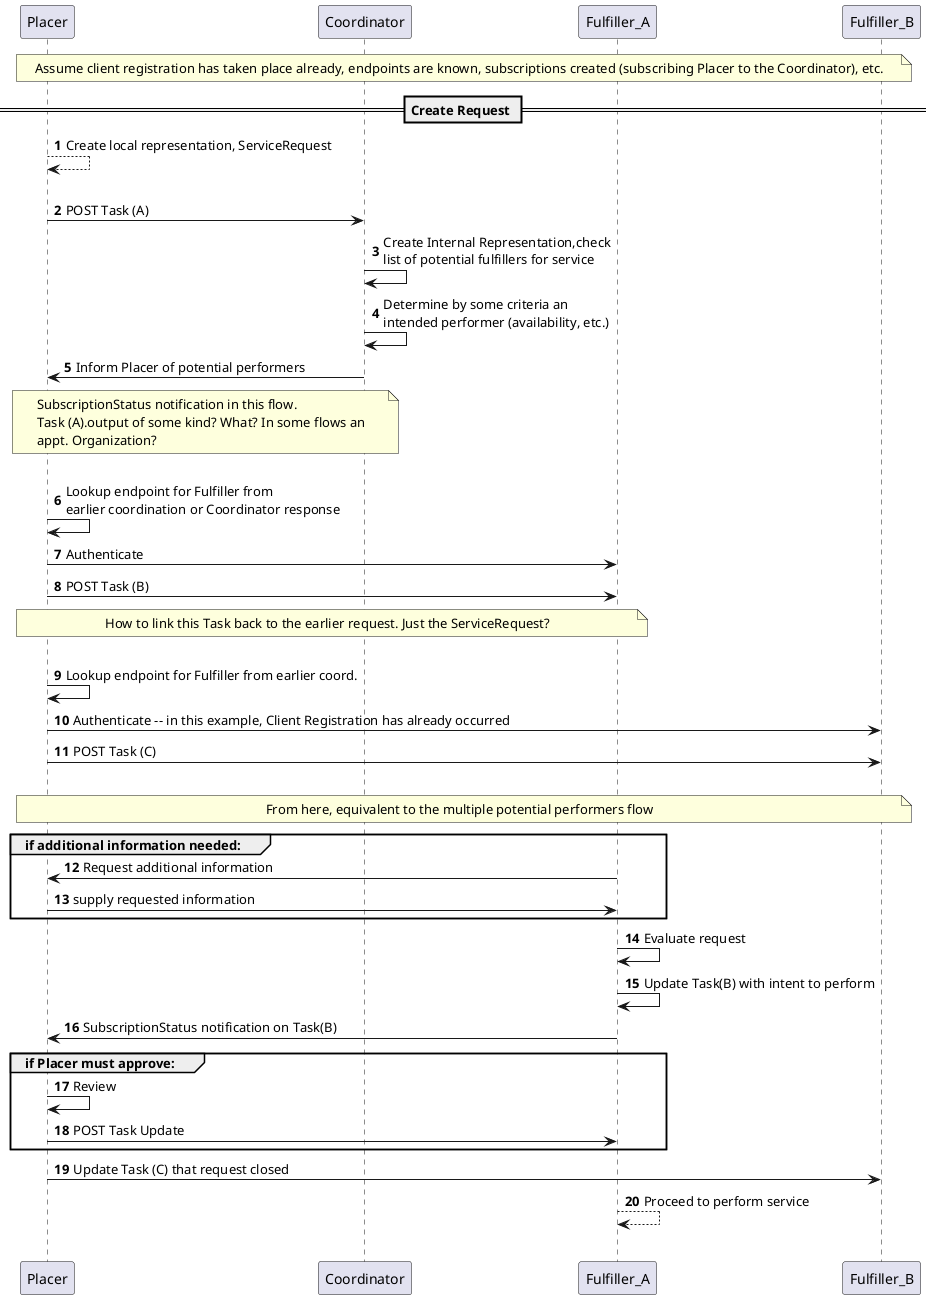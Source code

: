 @startuml
autonumber

participant Placer order 10
participant Coordinator order 20
participant Fulfiller_A order 30 
participant Fulfiller_B order 40

note over Placer,Fulfiller_B: Assume client registration has taken place already, endpoints are known, subscriptions created (subscribing Placer to the Coordinator), etc. 

== Create Request ==

Placer --> Placer : Create local representation, ServiceRequest

||20||

Placer -> Coordinator: POST Task (A)

Coordinator -> Coordinator: Create Internal Representation,check\nlist of potential fulfillers for service

Coordinator -> Coordinator: Determine by some criteria an\nintended performer (availability, etc.)

Coordinator -> Placer: Inform Placer of potential performers
note over Placer, Coordinator: SubscriptionStatus notification in this flow.\nTask (A).output of some kind? What? In some flows an\nappt. Organization?

||20||
Placer -> Placer: Lookup endpoint for Fulfiller from\nearlier coordination or Coordinator response

Placer -> Fulfiller_A: Authenticate

Placer -> Fulfiller_A: POST Task (B)

note over Placer, Fulfiller_A: How to link this Task back to the earlier request. Just the ServiceRequest? 
||20||
Placer -> Placer: Lookup endpoint for Fulfiller from earlier coord.
Placer -> Fulfiller_B: Authenticate -- in this example, Client Registration has already occurred

Placer -> Fulfiller_B: POST Task (C)
||20||
note over Placer, Fulfiller_B: From here, equivalent to the multiple potential performers flow

group if additional information needed:

    Fulfiller_A -> Placer: Request additional information
    Placer -> Fulfiller_A: supply requested information
end

Fulfiller_A -> Fulfiller_A: Evaluate request

Fulfiller_A -> Fulfiller_A: Update Task(B) with intent to perform

Fulfiller_A -> Placer: SubscriptionStatus notification on Task(B)

group if Placer must approve:

    Placer -> Placer: Review
    Placer -> Fulfiller_A: POST Task Update
end

Placer -> Fulfiller_B: Update Task (C) that request closed

Fulfiller_A --> Fulfiller_A: Proceed to perform service

||20||
@enduml

